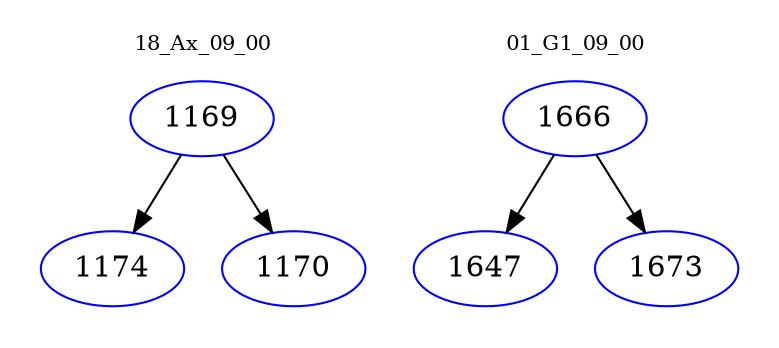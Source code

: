 digraph{
subgraph cluster_0 {
color = white
label = "18_Ax_09_00";
fontsize=10;
T0_1169 [label="1169", color="blue"]
T0_1169 -> T0_1174 [color="black"]
T0_1174 [label="1174", color="blue"]
T0_1169 -> T0_1170 [color="black"]
T0_1170 [label="1170", color="blue"]
}
subgraph cluster_1 {
color = white
label = "01_G1_09_00";
fontsize=10;
T1_1666 [label="1666", color="blue"]
T1_1666 -> T1_1647 [color="black"]
T1_1647 [label="1647", color="blue"]
T1_1666 -> T1_1673 [color="black"]
T1_1673 [label="1673", color="blue"]
}
}
